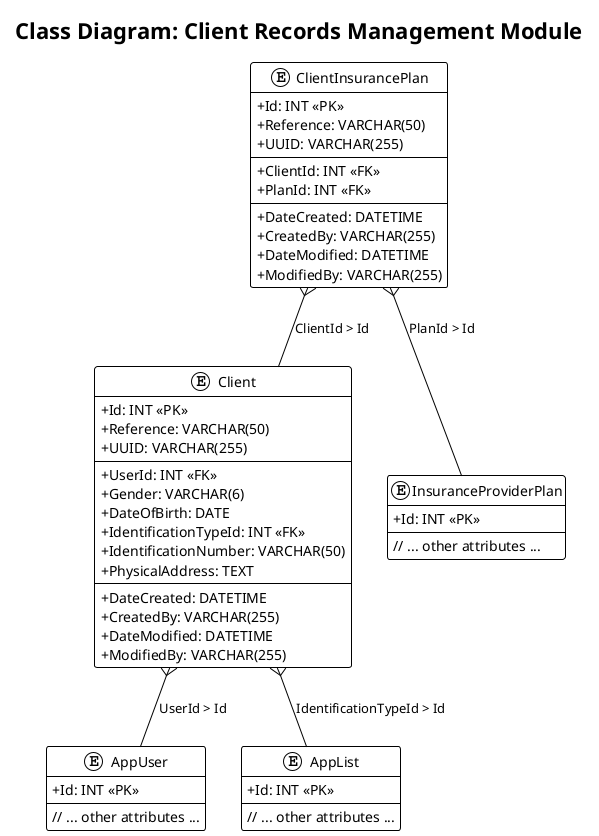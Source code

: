 @startuml
!theme plain
skinparam classAttributeIconSize 0

title Class Diagram: Client Records Management Module

entity Client {
  + Id: INT << PK >>
  + Reference: VARCHAR(50)
  + UUID: VARCHAR(255)
  --
  + UserId: INT << FK >>
  + Gender: VARCHAR(6)
  + DateOfBirth: DATE
  + IdentificationTypeId: INT << FK >>
  + IdentificationNumber: VARCHAR(50)
  + PhysicalAddress: TEXT
  --
  + DateCreated: DATETIME
  + CreatedBy: VARCHAR(255)
  + DateModified: DATETIME
  + ModifiedBy: VARCHAR(255)
}

entity ClientInsurancePlan {
  + Id: INT << PK >>
  + Reference: VARCHAR(50)
  + UUID: VARCHAR(255)
  --
  + ClientId: INT << FK >>
  + PlanId: INT << FK >>
  --
  + DateCreated: DATETIME
  + CreatedBy: VARCHAR(255)
  + DateModified: DATETIME
  + ModifiedBy: VARCHAR(255)
}

entity AppUser {
  + Id: INT << PK >>
  --
  // ... other attributes ...
}

entity AppList {
  + Id: INT << PK >>
  --
  // ... other attributes ...
}

entity InsuranceProviderPlan {
  + Id: INT << PK >>
  --
  // ... other attributes ...
}

Client }-- AppUser : "UserId > Id"
Client }-- AppList : "IdentificationTypeId > Id"
ClientInsurancePlan }-- Client : "ClientId > Id"
ClientInsurancePlan }-- InsuranceProviderPlan : "PlanId > Id"

@enduml